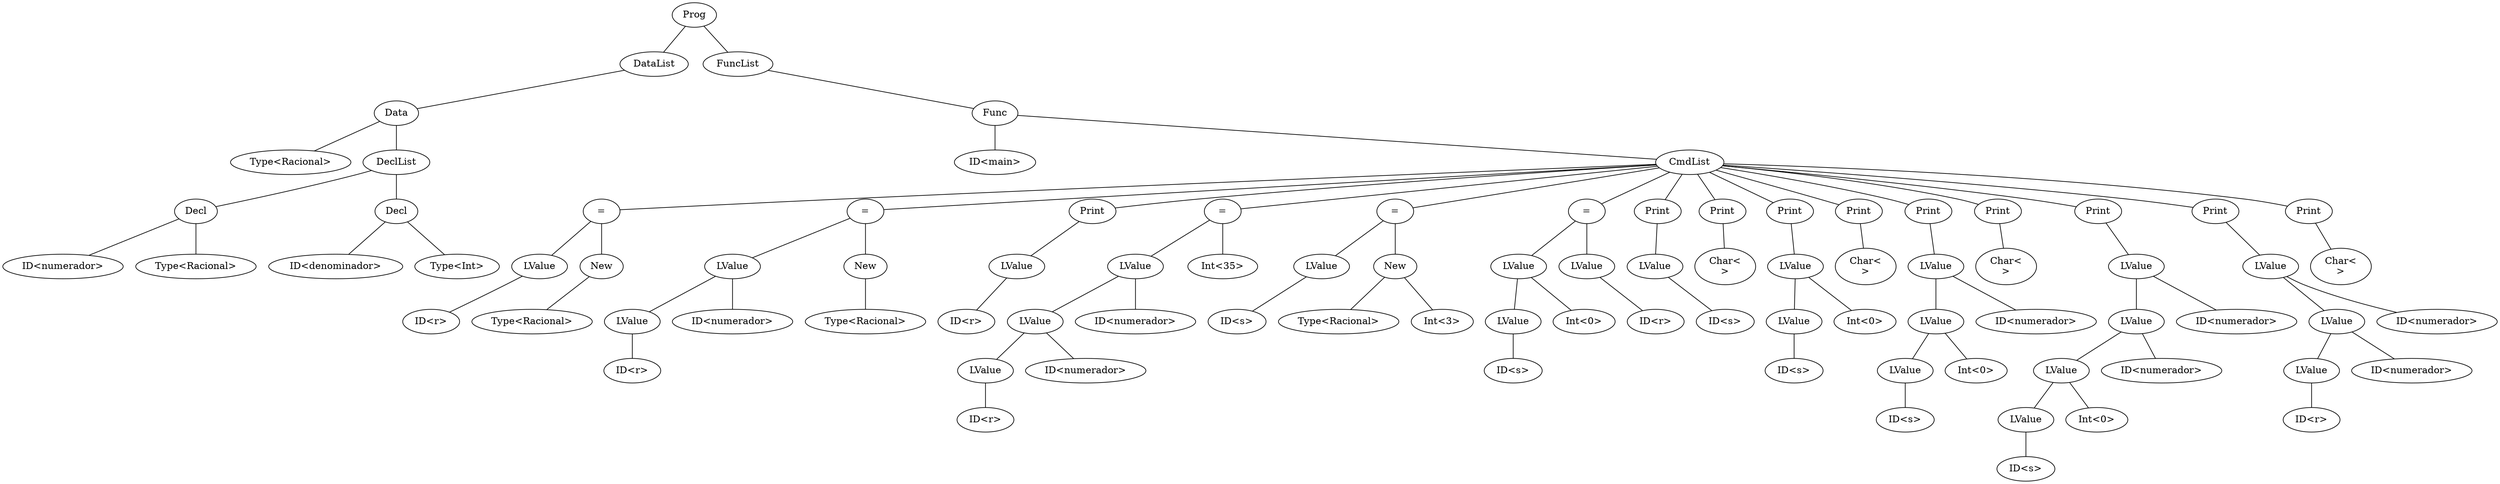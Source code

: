 graph program {
90 [label=Prog]
90--9
9 [label=DataList]
9--8
8 [label= "Data"]
8--7
7 [label="Type<Racional>"]
8--3
3 [label=DeclList]
3--2
2 [label="Decl"]
2--1
1 [label="ID<numerador>"]
2--0
0 [label="Type<Racional>"]
3--6
6 [label="Decl"]
6--5
5 [label="ID<denominador>"]
6--4
4 [label="Type<Int>"]
90--89
89 [label=FuncList]
89--88
88 [label="Func"]
88--87
87 [label="ID<main>"]
88--16
16 [label=CmdList]
16--15
15 [label= "="]
15--12
12 [label="LValue"]
12--11
11 [label="ID<r>"]
15--14
14 [label= "New"]
14--13
13 [label="Type<Racional>"]
16--23
23 [label= "="]
23--20
20 [label="LValue"]
20--18
18 [label="LValue"]
18--17
17 [label="ID<r>"]
20--19
19 [label="ID<numerador>"]
23--22
22 [label= "New"]
22--21
21 [label="Type<Racional>"]
16--26
26 [label="Print"]
26--25
25 [label="LValue"]
25--24
24 [label="ID<r>"]
16--34
34 [label= "="]
34--32
32 [label="LValue"]
32--30
30 [label="LValue"]
30--28
28 [label="LValue"]
28--27
27 [label="ID<r>"]
30--29
29 [label="ID<numerador>"]
32--31
31 [label="ID<numerador>"]
34--33
33 [label="Int<35>"]
16--40
40 [label= "="]
40--36
36 [label="LValue"]
36--35
35 [label="ID<s>"]
40--39
39 [label= "New"]
39--37
37 [label="Type<Racional>"]
39--38
38 [label="Int<3>"]
16--47
47 [label= "="]
47--44
44 [label="LValue"]
44--42
42 [label="LValue"]
42--41
41 [label="ID<s>"]
44--43
43 [label="Int<0>"]
47--46
46 [label="LValue"]
46--45
45 [label="ID<r>"]
16--50
50 [label="Print"]
50--49
49 [label="LValue"]
49--48
48 [label="ID<s>"]
16--52
52 [label="Print"]
52--51
51 [label="Char<\n>"]
16--57
57 [label="Print"]
57--56
56 [label="LValue"]
56--54
54 [label="LValue"]
54--53
53 [label="ID<s>"]
56--55
55 [label="Int<0>"]
16--59
59 [label="Print"]
59--58
58 [label="Char<\n>"]
16--66
66 [label="Print"]
66--65
65 [label="LValue"]
65--63
63 [label="LValue"]
63--61
61 [label="LValue"]
61--60
60 [label="ID<s>"]
63--62
62 [label="Int<0>"]
65--64
64 [label="ID<numerador>"]
16--68
68 [label="Print"]
68--67
67 [label="Char<\n>"]
16--77
77 [label="Print"]
77--76
76 [label="LValue"]
76--74
74 [label="LValue"]
74--72
72 [label="LValue"]
72--70
70 [label="LValue"]
70--69
69 [label="ID<s>"]
72--71
71 [label="Int<0>"]
74--73
73 [label="ID<numerador>"]
76--75
75 [label="ID<numerador>"]
16--84
84 [label="Print"]
84--83
83 [label="LValue"]
83--81
81 [label="LValue"]
81--79
79 [label="LValue"]
79--78
78 [label="ID<r>"]
81--80
80 [label="ID<numerador>"]
83--82
82 [label="ID<numerador>"]
16--86
86 [label="Print"]
86--85
85 [label="Char<\n>"]
}
